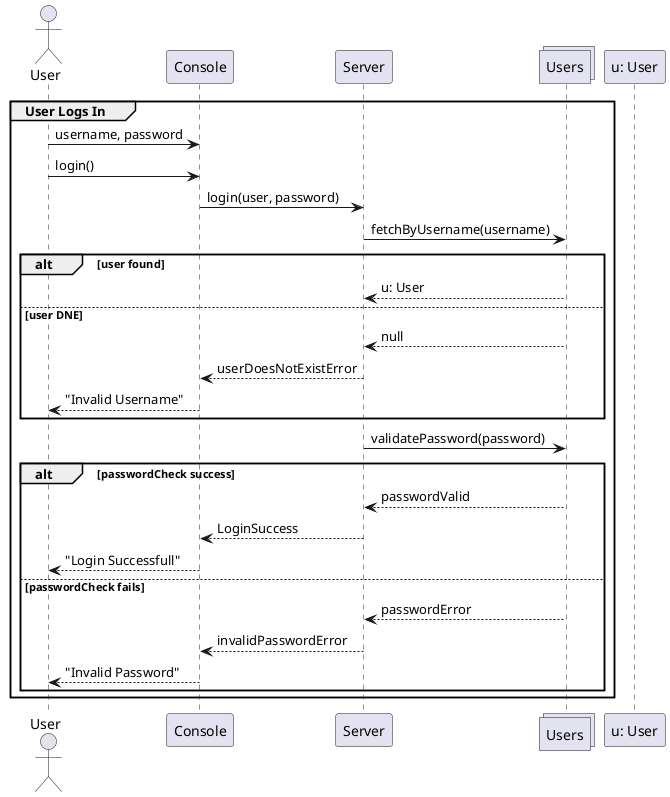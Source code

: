 @startuml TakingOffering

Actor UserPerson as "User"
participant Console as Console
participant Server as Server
collections Users as Accounts
participant User as "u: User"

group User Logs In
  UserPerson -> Console: username, password
  UserPerson -> Console: login()
  Console -> Server: login(user, password)

  Server -> Accounts: fetchByUsername(username)
  alt user found
    Accounts --> Server: u: User
  else user DNE
    Accounts --> Server: null
    Server --> Console: userDoesNotExistError
    Console --> UserPerson: "Invalid Username"
  end

  
  Server -> Accounts: validatePassword(password)

  alt passwordCheck success
    Accounts --> Server: passwordValid
    Server --> Console: LoginSuccess
    Console --> UserPerson: "Login Successfull"  
  else passwordCheck fails
    Accounts --> Server: passwordError
    Server --> Console: invalidPasswordError
    Console --> UserPerson: "Invalid Password"
  end
end

@enduml
